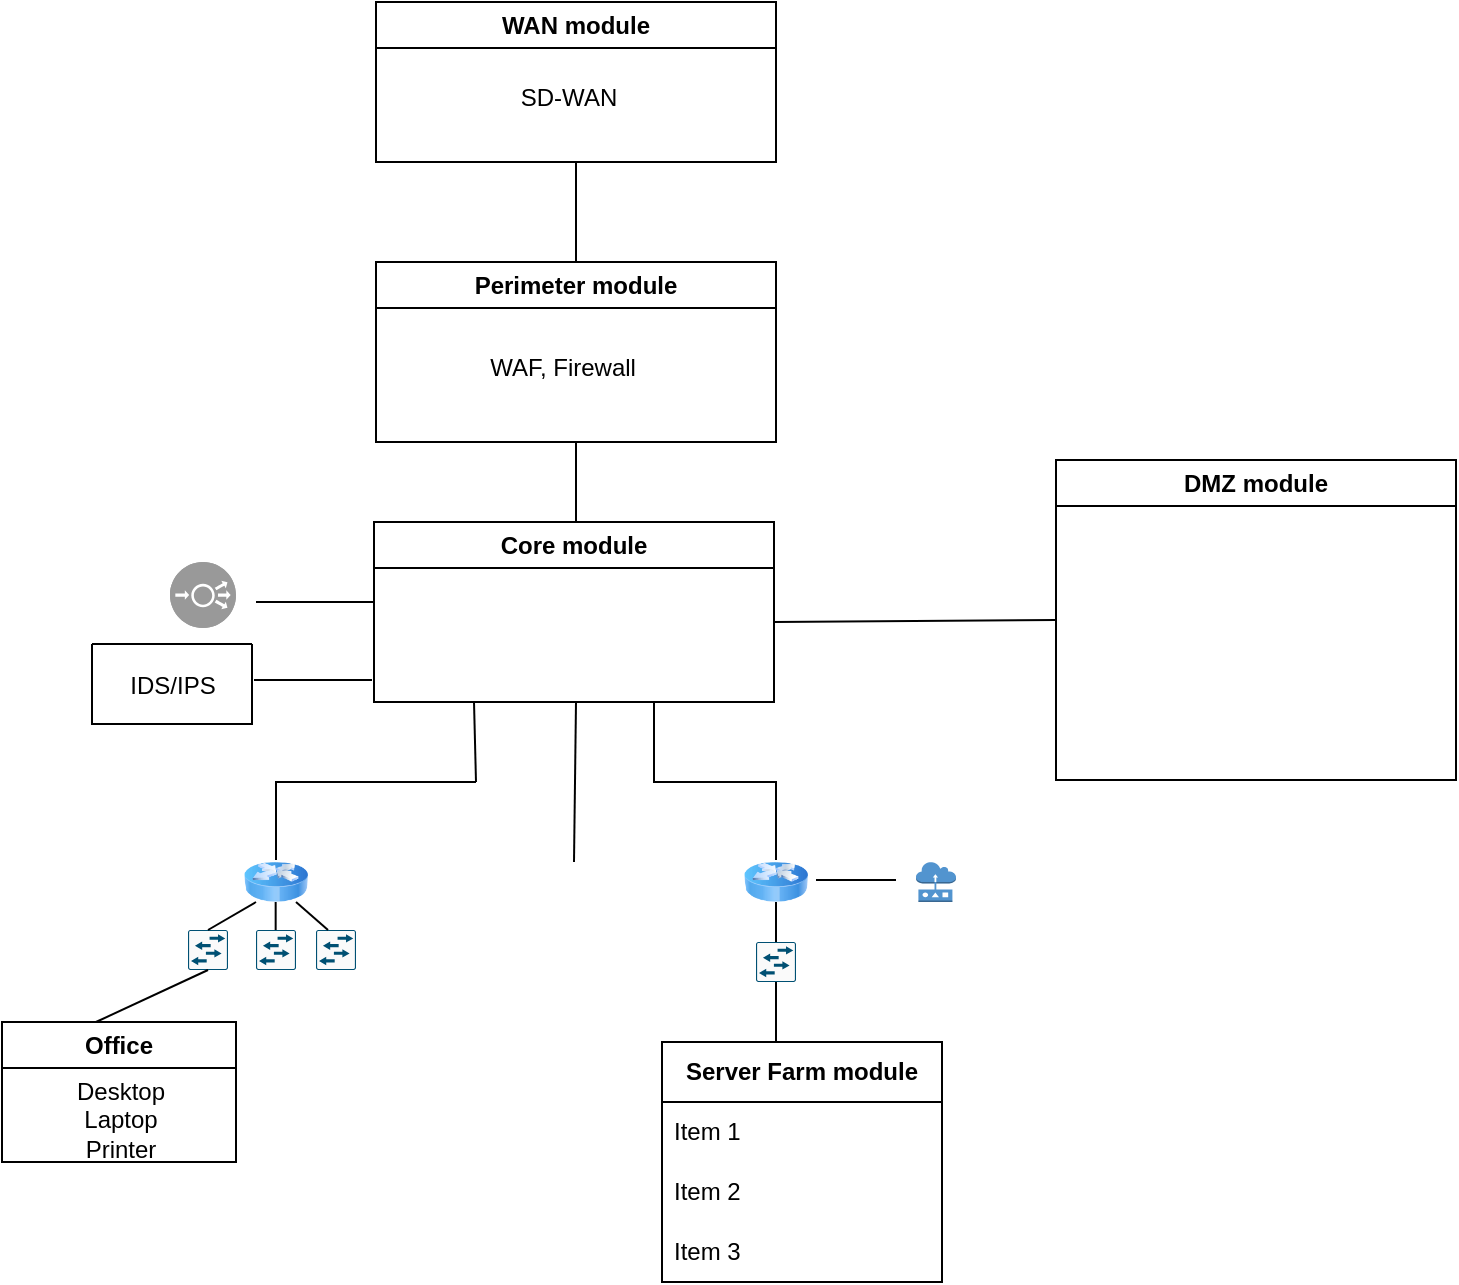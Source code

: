 <mxfile version="24.8.3">
  <diagram name="Trang-1" id="bGXka7kZ5i1cgQGe3GFj">
    <mxGraphModel dx="756" dy="425" grid="1" gridSize="10" guides="1" tooltips="1" connect="1" arrows="1" fold="1" page="1" pageScale="1" pageWidth="827" pageHeight="1169" math="0" shadow="0">
      <root>
        <mxCell id="0" />
        <mxCell id="1" parent="0" />
        <mxCell id="uSF8pJYz4aR2M7SOLnGN-8" value="WAN module" style="swimlane;whiteSpace=wrap;html=1;" vertex="1" parent="1">
          <mxGeometry x="320" y="50" width="200" height="80" as="geometry">
            <mxRectangle x="480" y="50" width="110" height="30" as="alternateBounds" />
          </mxGeometry>
        </mxCell>
        <mxCell id="uSF8pJYz4aR2M7SOLnGN-11" value="Perimeter module" style="swimlane;whiteSpace=wrap;html=1;" vertex="1" parent="1">
          <mxGeometry x="320" y="180" width="200" height="90" as="geometry">
            <mxRectangle x="480" y="110" width="110" height="30" as="alternateBounds" />
          </mxGeometry>
        </mxCell>
        <mxCell id="uSF8pJYz4aR2M7SOLnGN-17" value="Core module" style="swimlane;whiteSpace=wrap;html=1;" vertex="1" parent="1">
          <mxGeometry x="319" y="310" width="200" height="90" as="geometry">
            <mxRectangle x="480" y="110" width="110" height="30" as="alternateBounds" />
          </mxGeometry>
        </mxCell>
        <mxCell id="uSF8pJYz4aR2M7SOLnGN-18" value="" style="endArrow=none;html=1;rounded=0;entryX=0.5;entryY=1;entryDx=0;entryDy=0;" edge="1" parent="1" target="uSF8pJYz4aR2M7SOLnGN-11">
          <mxGeometry width="50" height="50" relative="1" as="geometry">
            <mxPoint x="420" y="310" as="sourcePoint" />
            <mxPoint x="470" y="300" as="targetPoint" />
          </mxGeometry>
        </mxCell>
        <mxCell id="uSF8pJYz4aR2M7SOLnGN-19" value="" style="endArrow=none;html=1;rounded=0;exitX=0.5;exitY=0;exitDx=0;exitDy=0;entryX=0.5;entryY=1;entryDx=0;entryDy=0;" edge="1" parent="1" source="uSF8pJYz4aR2M7SOLnGN-11" target="uSF8pJYz4aR2M7SOLnGN-8">
          <mxGeometry width="50" height="50" relative="1" as="geometry">
            <mxPoint x="389" y="180" as="sourcePoint" />
            <mxPoint x="439" y="130" as="targetPoint" />
          </mxGeometry>
        </mxCell>
        <mxCell id="uSF8pJYz4aR2M7SOLnGN-21" value="DMZ module" style="swimlane;whiteSpace=wrap;html=1;" vertex="1" parent="1">
          <mxGeometry x="660" y="279" width="200" height="160" as="geometry" />
        </mxCell>
        <mxCell id="uSF8pJYz4aR2M7SOLnGN-22" value="" style="endArrow=none;html=1;rounded=0;entryX=0;entryY=0.5;entryDx=0;entryDy=0;" edge="1" parent="1" target="uSF8pJYz4aR2M7SOLnGN-21">
          <mxGeometry width="50" height="50" relative="1" as="geometry">
            <mxPoint x="519" y="360" as="sourcePoint" />
            <mxPoint x="569" y="310" as="targetPoint" />
          </mxGeometry>
        </mxCell>
        <mxCell id="uSF8pJYz4aR2M7SOLnGN-24" value="" style="endArrow=none;html=1;rounded=0;" edge="1" parent="1">
          <mxGeometry width="50" height="50" relative="1" as="geometry">
            <mxPoint x="270" y="479" as="sourcePoint" />
            <mxPoint x="370" y="440" as="targetPoint" />
            <Array as="points">
              <mxPoint x="270" y="479" />
              <mxPoint x="270" y="440" />
            </Array>
          </mxGeometry>
        </mxCell>
        <mxCell id="uSF8pJYz4aR2M7SOLnGN-48" value="" style="endArrow=none;html=1;rounded=0;exitX=0.5;exitY=0;exitDx=0;exitDy=0;" edge="1" parent="1">
          <mxGeometry width="50" height="50" relative="1" as="geometry">
            <mxPoint x="419" y="480" as="sourcePoint" />
            <mxPoint x="420" y="400" as="targetPoint" />
          </mxGeometry>
        </mxCell>
        <mxCell id="uSF8pJYz4aR2M7SOLnGN-57" value="" style="endArrow=none;html=1;rounded=0;" edge="1" parent="1">
          <mxGeometry width="50" height="50" relative="1" as="geometry">
            <mxPoint x="520" y="479" as="sourcePoint" />
            <mxPoint x="459" y="400" as="targetPoint" />
            <Array as="points">
              <mxPoint x="520" y="440" />
              <mxPoint x="459" y="440" />
            </Array>
          </mxGeometry>
        </mxCell>
        <mxCell id="uSF8pJYz4aR2M7SOLnGN-69" value="WAF, Firewall" style="text;html=1;align=center;verticalAlign=middle;resizable=0;points=[];autosize=1;strokeColor=none;fillColor=none;" vertex="1" parent="1">
          <mxGeometry x="363" y="218" width="100" height="30" as="geometry" />
        </mxCell>
        <mxCell id="uSF8pJYz4aR2M7SOLnGN-70" value="Office" style="swimlane;whiteSpace=wrap;html=1;" vertex="1" parent="1">
          <mxGeometry x="133" y="560" width="117" height="70" as="geometry" />
        </mxCell>
        <mxCell id="uSF8pJYz4aR2M7SOLnGN-72" value="Desktop&lt;div&gt;Laptop&lt;/div&gt;&lt;div&gt;Printer&lt;/div&gt;" style="text;html=1;align=center;verticalAlign=middle;resizable=0;points=[];autosize=1;strokeColor=none;fillColor=none;" vertex="1" parent="uSF8pJYz4aR2M7SOLnGN-70">
          <mxGeometry x="23.5" y="19" width="70" height="60" as="geometry" />
        </mxCell>
        <mxCell id="uSF8pJYz4aR2M7SOLnGN-73" value="SD-WAN" style="text;html=1;align=center;verticalAlign=middle;resizable=0;points=[];autosize=1;strokeColor=none;fillColor=none;" vertex="1" parent="1">
          <mxGeometry x="381" y="83" width="70" height="30" as="geometry" />
        </mxCell>
        <mxCell id="uSF8pJYz4aR2M7SOLnGN-84" value="" style="image;html=1;image=img/lib/clip_art/networking/Router_Icon_128x128.png" vertex="1" parent="1">
          <mxGeometry x="250" y="480" width="40" height="20" as="geometry" />
        </mxCell>
        <mxCell id="uSF8pJYz4aR2M7SOLnGN-86" value="" style="endArrow=none;html=1;rounded=0;entryX=0;entryY=1;entryDx=0;entryDy=0;exitX=0.5;exitY=0;exitDx=0;exitDy=0;exitPerimeter=0;" edge="1" parent="1">
          <mxGeometry width="50" height="50" relative="1" as="geometry">
            <mxPoint x="269.83" y="514" as="sourcePoint" />
            <mxPoint x="269.83" y="500" as="targetPoint" />
          </mxGeometry>
        </mxCell>
        <mxCell id="uSF8pJYz4aR2M7SOLnGN-87" value="" style="sketch=0;points=[[0.015,0.015,0],[0.985,0.015,0],[0.985,0.985,0],[0.015,0.985,0],[0.25,0,0],[0.5,0,0],[0.75,0,0],[1,0.25,0],[1,0.5,0],[1,0.75,0],[0.75,1,0],[0.5,1,0],[0.25,1,0],[0,0.75,0],[0,0.5,0],[0,0.25,0]];verticalLabelPosition=bottom;html=1;verticalAlign=top;aspect=fixed;align=center;pointerEvents=1;shape=mxgraph.cisco19.rect;prIcon=l2_switch;fillColor=#FAFAFA;strokeColor=#005073;" vertex="1" parent="1">
          <mxGeometry x="260" y="514" width="20" height="20" as="geometry" />
        </mxCell>
        <mxCell id="uSF8pJYz4aR2M7SOLnGN-88" value="" style="sketch=0;points=[[0.015,0.015,0],[0.985,0.015,0],[0.985,0.985,0],[0.015,0.985,0],[0.25,0,0],[0.5,0,0],[0.75,0,0],[1,0.25,0],[1,0.5,0],[1,0.75,0],[0.75,1,0],[0.5,1,0],[0.25,1,0],[0,0.75,0],[0,0.5,0],[0,0.25,0]];verticalLabelPosition=bottom;html=1;verticalAlign=top;aspect=fixed;align=center;pointerEvents=1;shape=mxgraph.cisco19.rect;prIcon=l2_switch;fillColor=#FAFAFA;strokeColor=#005073;" vertex="1" parent="1">
          <mxGeometry x="290" y="514" width="20" height="20" as="geometry" />
        </mxCell>
        <mxCell id="uSF8pJYz4aR2M7SOLnGN-89" value="" style="sketch=0;points=[[0.015,0.015,0],[0.985,0.015,0],[0.985,0.985,0],[0.015,0.985,0],[0.25,0,0],[0.5,0,0],[0.75,0,0],[1,0.25,0],[1,0.5,0],[1,0.75,0],[0.75,1,0],[0.5,1,0],[0.25,1,0],[0,0.75,0],[0,0.5,0],[0,0.25,0]];verticalLabelPosition=bottom;html=1;verticalAlign=top;aspect=fixed;align=center;pointerEvents=1;shape=mxgraph.cisco19.rect;prIcon=l2_switch;fillColor=#FAFAFA;strokeColor=#005073;" vertex="1" parent="1">
          <mxGeometry x="226" y="514" width="20" height="20" as="geometry" />
        </mxCell>
        <mxCell id="uSF8pJYz4aR2M7SOLnGN-90" value="" style="endArrow=none;html=1;rounded=0;entryX=0.25;entryY=1;entryDx=0;entryDy=0;exitX=0.5;exitY=0;exitDx=0;exitDy=0;exitPerimeter=0;" edge="1" parent="1" source="uSF8pJYz4aR2M7SOLnGN-89" target="uSF8pJYz4aR2M7SOLnGN-84">
          <mxGeometry width="50" height="50" relative="1" as="geometry">
            <mxPoint x="279.83" y="524" as="sourcePoint" />
            <mxPoint x="279.83" y="510" as="targetPoint" />
          </mxGeometry>
        </mxCell>
        <mxCell id="uSF8pJYz4aR2M7SOLnGN-91" value="" style="endArrow=none;html=1;rounded=0;entryX=0.75;entryY=1;entryDx=0;entryDy=0;exitX=0.5;exitY=0;exitDx=0;exitDy=0;exitPerimeter=0;" edge="1" parent="1" target="uSF8pJYz4aR2M7SOLnGN-84">
          <mxGeometry width="50" height="50" relative="1" as="geometry">
            <mxPoint x="296" y="514" as="sourcePoint" />
            <mxPoint x="320" y="500" as="targetPoint" />
          </mxGeometry>
        </mxCell>
        <mxCell id="uSF8pJYz4aR2M7SOLnGN-93" value="" style="endArrow=none;html=1;rounded=0;entryX=0.5;entryY=1;entryDx=0;entryDy=0;entryPerimeter=0;" edge="1" parent="1" target="uSF8pJYz4aR2M7SOLnGN-89">
          <mxGeometry width="50" height="50" relative="1" as="geometry">
            <mxPoint x="180" y="560" as="sourcePoint" />
            <mxPoint x="236.48" y="499.85" as="targetPoint" />
          </mxGeometry>
        </mxCell>
        <mxCell id="uSF8pJYz4aR2M7SOLnGN-94" value="" style="image;html=1;image=img/lib/clip_art/networking/Router_Icon_128x128.png" vertex="1" parent="1">
          <mxGeometry x="500" y="480" width="40" height="20" as="geometry" />
        </mxCell>
        <mxCell id="uSF8pJYz4aR2M7SOLnGN-95" value="" style="sketch=0;points=[[0.015,0.015,0],[0.985,0.015,0],[0.985,0.985,0],[0.015,0.985,0],[0.25,0,0],[0.5,0,0],[0.75,0,0],[1,0.25,0],[1,0.5,0],[1,0.75,0],[0.75,1,0],[0.5,1,0],[0.25,1,0],[0,0.75,0],[0,0.5,0],[0,0.25,0]];verticalLabelPosition=bottom;html=1;verticalAlign=top;aspect=fixed;align=center;pointerEvents=1;shape=mxgraph.cisco19.rect;prIcon=l2_switch;fillColor=#FAFAFA;strokeColor=#005073;" vertex="1" parent="1">
          <mxGeometry x="510" y="520" width="20" height="20" as="geometry" />
        </mxCell>
        <mxCell id="uSF8pJYz4aR2M7SOLnGN-96" value="" style="endArrow=none;html=1;rounded=0;exitX=0.5;exitY=0;exitDx=0;exitDy=0;exitPerimeter=0;" edge="1" parent="1" source="uSF8pJYz4aR2M7SOLnGN-95">
          <mxGeometry width="50" height="50" relative="1" as="geometry">
            <mxPoint x="470" y="510" as="sourcePoint" />
            <mxPoint x="520" y="500" as="targetPoint" />
          </mxGeometry>
        </mxCell>
        <mxCell id="uSF8pJYz4aR2M7SOLnGN-97" value="" style="endArrow=none;html=1;rounded=0;" edge="1" parent="1">
          <mxGeometry width="50" height="50" relative="1" as="geometry">
            <mxPoint x="520" y="570" as="sourcePoint" />
            <mxPoint x="520" y="540" as="targetPoint" />
          </mxGeometry>
        </mxCell>
        <mxCell id="uSF8pJYz4aR2M7SOLnGN-99" value="&lt;b&gt;Server Farm module&lt;/b&gt;" style="swimlane;fontStyle=0;childLayout=stackLayout;horizontal=1;startSize=30;horizontalStack=0;resizeParent=1;resizeParentMax=0;resizeLast=0;collapsible=1;marginBottom=0;whiteSpace=wrap;html=1;" vertex="1" parent="1">
          <mxGeometry x="463" y="570" width="140" height="120" as="geometry" />
        </mxCell>
        <mxCell id="uSF8pJYz4aR2M7SOLnGN-100" value="Item 1" style="text;strokeColor=none;fillColor=none;align=left;verticalAlign=middle;spacingLeft=4;spacingRight=4;overflow=hidden;points=[[0,0.5],[1,0.5]];portConstraint=eastwest;rotatable=0;whiteSpace=wrap;html=1;" vertex="1" parent="uSF8pJYz4aR2M7SOLnGN-99">
          <mxGeometry y="30" width="140" height="30" as="geometry" />
        </mxCell>
        <mxCell id="uSF8pJYz4aR2M7SOLnGN-101" value="Item 2" style="text;strokeColor=none;fillColor=none;align=left;verticalAlign=middle;spacingLeft=4;spacingRight=4;overflow=hidden;points=[[0,0.5],[1,0.5]];portConstraint=eastwest;rotatable=0;whiteSpace=wrap;html=1;" vertex="1" parent="uSF8pJYz4aR2M7SOLnGN-99">
          <mxGeometry y="60" width="140" height="30" as="geometry" />
        </mxCell>
        <mxCell id="uSF8pJYz4aR2M7SOLnGN-102" value="Item 3" style="text;strokeColor=none;fillColor=none;align=left;verticalAlign=middle;spacingLeft=4;spacingRight=4;overflow=hidden;points=[[0,0.5],[1,0.5]];portConstraint=eastwest;rotatable=0;whiteSpace=wrap;html=1;" vertex="1" parent="uSF8pJYz4aR2M7SOLnGN-99">
          <mxGeometry y="90" width="140" height="30" as="geometry" />
        </mxCell>
        <mxCell id="uSF8pJYz4aR2M7SOLnGN-104" value="" style="endArrow=none;html=1;rounded=0;" edge="1" parent="1">
          <mxGeometry width="50" height="50" relative="1" as="geometry">
            <mxPoint x="540" y="489" as="sourcePoint" />
            <mxPoint x="580" y="489" as="targetPoint" />
          </mxGeometry>
        </mxCell>
        <mxCell id="uSF8pJYz4aR2M7SOLnGN-105" value="" style="outlineConnect=0;dashed=0;verticalLabelPosition=bottom;verticalAlign=top;align=center;html=1;shape=mxgraph.aws3.sensor;fillColor=#5294CF;gradientColor=none;" vertex="1" parent="1">
          <mxGeometry x="590" y="480" width="20" height="20" as="geometry" />
        </mxCell>
        <mxCell id="uSF8pJYz4aR2M7SOLnGN-106" value="" style="endArrow=none;html=1;rounded=0;" edge="1" parent="1">
          <mxGeometry width="50" height="50" relative="1" as="geometry">
            <mxPoint x="260" y="350" as="sourcePoint" />
            <mxPoint x="319" y="350" as="targetPoint" />
          </mxGeometry>
        </mxCell>
        <mxCell id="uSF8pJYz4aR2M7SOLnGN-107" value="" style="endArrow=none;html=1;rounded=0;" edge="1" parent="1">
          <mxGeometry width="50" height="50" relative="1" as="geometry">
            <mxPoint x="259" y="389" as="sourcePoint" />
            <mxPoint x="318" y="389" as="targetPoint" />
          </mxGeometry>
        </mxCell>
        <mxCell id="uSF8pJYz4aR2M7SOLnGN-108" value="" style="fillColor=#999999;verticalLabelPosition=bottom;sketch=0;html=1;strokeColor=#ffffff;verticalAlign=top;align=center;points=[[0.145,0.145,0],[0.5,0,0],[0.855,0.145,0],[1,0.5,0],[0.855,0.855,0],[0.5,1,0],[0.145,0.855,0],[0,0.5,0]];pointerEvents=1;shape=mxgraph.cisco_safe.compositeIcon;bgIcon=ellipse;resIcon=mxgraph.cisco_safe.capability.load_balancer;" vertex="1" parent="1">
          <mxGeometry x="217" y="330" width="33" height="33" as="geometry" />
        </mxCell>
        <mxCell id="uSF8pJYz4aR2M7SOLnGN-109" value="" style="endArrow=none;html=1;rounded=0;entryX=0.25;entryY=1;entryDx=0;entryDy=0;" edge="1" parent="1" target="uSF8pJYz4aR2M7SOLnGN-17">
          <mxGeometry width="50" height="50" relative="1" as="geometry">
            <mxPoint x="370" y="440" as="sourcePoint" />
            <mxPoint x="330" y="400" as="targetPoint" />
          </mxGeometry>
        </mxCell>
        <mxCell id="uSF8pJYz4aR2M7SOLnGN-110" value="" style="swimlane;startSize=0;" vertex="1" parent="1">
          <mxGeometry x="178" y="371" width="80" height="40" as="geometry" />
        </mxCell>
        <mxCell id="uSF8pJYz4aR2M7SOLnGN-111" value="IDS/IPS" style="text;html=1;align=center;verticalAlign=middle;resizable=0;points=[];autosize=1;strokeColor=none;fillColor=none;" vertex="1" parent="1">
          <mxGeometry x="183" y="377" width="70" height="30" as="geometry" />
        </mxCell>
      </root>
    </mxGraphModel>
  </diagram>
</mxfile>
